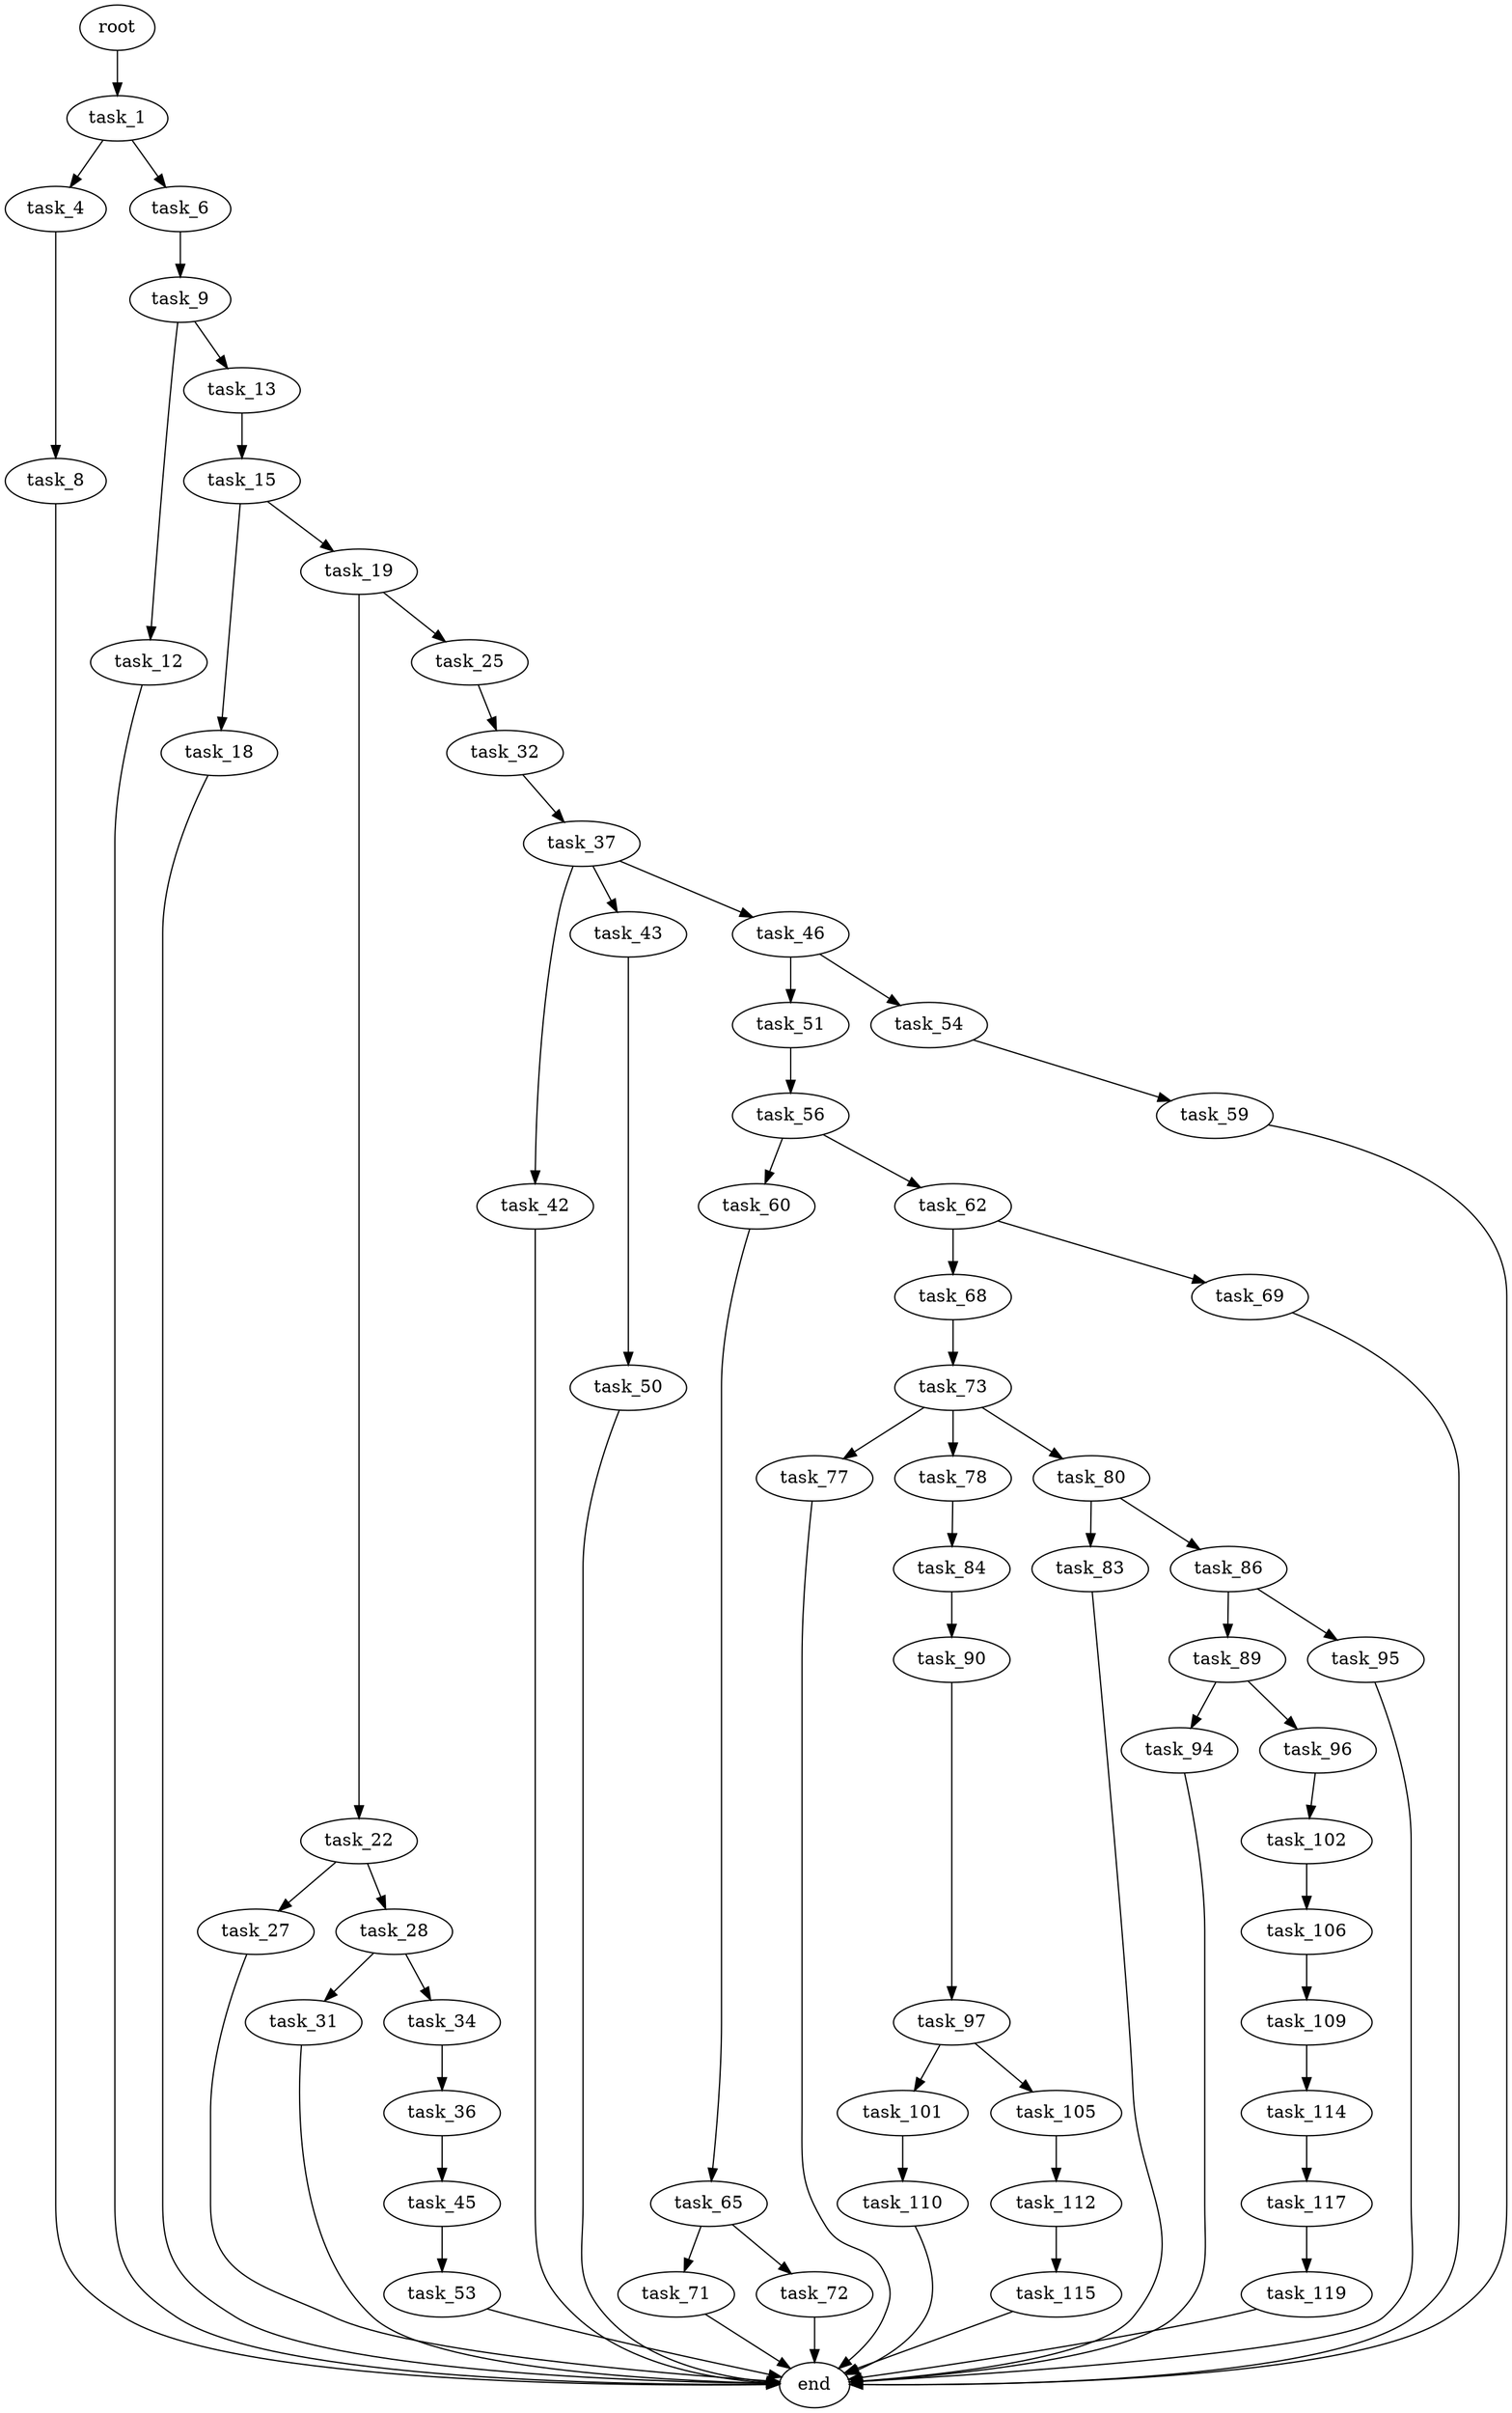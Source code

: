 digraph G {
  root [size="0.000000"];
  task_1 [size="28991029248.000000"];
  task_4 [size="1003771354.000000"];
  task_6 [size="1073741824000.000000"];
  task_8 [size="368293445632.000000"];
  task_9 [size="549755813888.000000"];
  task_12 [size="368293445632.000000"];
  task_13 [size="1073741824000.000000"];
  task_15 [size="4513129912.000000"];
  task_18 [size="69944667188.000000"];
  task_19 [size="2441524484.000000"];
  task_22 [size="356979773335.000000"];
  task_25 [size="8589934592.000000"];
  task_27 [size="104985607485.000000"];
  task_28 [size="68719476736.000000"];
  task_31 [size="386778367481.000000"];
  task_32 [size="15725720749.000000"];
  task_34 [size="366526964562.000000"];
  task_36 [size="10995147441.000000"];
  task_37 [size="68719476736.000000"];
  task_42 [size="10456327095.000000"];
  task_43 [size="28991029248.000000"];
  task_45 [size="68719476736.000000"];
  task_46 [size="782757789696.000000"];
  task_50 [size="16624092867.000000"];
  task_51 [size="33508829282.000000"];
  task_53 [size="112756679144.000000"];
  task_54 [size="100528813151.000000"];
  task_56 [size="19116204188.000000"];
  task_59 [size="28991029248.000000"];
  task_60 [size="408892776575.000000"];
  task_62 [size="1073741824000.000000"];
  task_65 [size="1768500667.000000"];
  task_68 [size="1073741824000.000000"];
  task_69 [size="231928233984.000000"];
  task_71 [size="13294235076.000000"];
  task_72 [size="9928964138.000000"];
  task_73 [size="1073741824000.000000"];
  task_77 [size="134217728000.000000"];
  task_78 [size="368293445632.000000"];
  task_80 [size="16203418203.000000"];
  task_83 [size="2221629353.000000"];
  task_84 [size="14227415210.000000"];
  task_86 [size="8589934592.000000"];
  task_89 [size="12967556250.000000"];
  task_90 [size="231928233984.000000"];
  task_94 [size="28991029248.000000"];
  task_95 [size="5106807714.000000"];
  task_96 [size="1404826929.000000"];
  task_97 [size="3765649711.000000"];
  task_101 [size="25876788314.000000"];
  task_102 [size="28991029248.000000"];
  task_105 [size="28991029248.000000"];
  task_106 [size="30739778153.000000"];
  task_109 [size="19800681541.000000"];
  task_110 [size="383555651609.000000"];
  task_112 [size="1073741824000.000000"];
  task_114 [size="368293445632.000000"];
  task_115 [size="238444623952.000000"];
  task_117 [size="46795382944.000000"];
  task_119 [size="36441103917.000000"];
  end [size="0.000000"];

  root -> task_1 [size="1.000000"];
  task_1 -> task_4 [size="75497472.000000"];
  task_1 -> task_6 [size="75497472.000000"];
  task_4 -> task_8 [size="33554432.000000"];
  task_6 -> task_9 [size="838860800.000000"];
  task_8 -> end [size="1.000000"];
  task_9 -> task_12 [size="536870912.000000"];
  task_9 -> task_13 [size="536870912.000000"];
  task_12 -> end [size="1.000000"];
  task_13 -> task_15 [size="838860800.000000"];
  task_15 -> task_18 [size="209715200.000000"];
  task_15 -> task_19 [size="209715200.000000"];
  task_18 -> end [size="1.000000"];
  task_19 -> task_22 [size="209715200.000000"];
  task_19 -> task_25 [size="209715200.000000"];
  task_22 -> task_27 [size="301989888.000000"];
  task_22 -> task_28 [size="301989888.000000"];
  task_25 -> task_32 [size="33554432.000000"];
  task_27 -> end [size="1.000000"];
  task_28 -> task_31 [size="134217728.000000"];
  task_28 -> task_34 [size="134217728.000000"];
  task_31 -> end [size="1.000000"];
  task_32 -> task_37 [size="679477248.000000"];
  task_34 -> task_36 [size="301989888.000000"];
  task_36 -> task_45 [size="209715200.000000"];
  task_37 -> task_42 [size="134217728.000000"];
  task_37 -> task_43 [size="134217728.000000"];
  task_37 -> task_46 [size="134217728.000000"];
  task_42 -> end [size="1.000000"];
  task_43 -> task_50 [size="75497472.000000"];
  task_45 -> task_53 [size="134217728.000000"];
  task_46 -> task_51 [size="679477248.000000"];
  task_46 -> task_54 [size="679477248.000000"];
  task_50 -> end [size="1.000000"];
  task_51 -> task_56 [size="838860800.000000"];
  task_53 -> end [size="1.000000"];
  task_54 -> task_59 [size="75497472.000000"];
  task_56 -> task_60 [size="301989888.000000"];
  task_56 -> task_62 [size="301989888.000000"];
  task_59 -> end [size="1.000000"];
  task_60 -> task_65 [size="411041792.000000"];
  task_62 -> task_68 [size="838860800.000000"];
  task_62 -> task_69 [size="838860800.000000"];
  task_65 -> task_71 [size="134217728.000000"];
  task_65 -> task_72 [size="134217728.000000"];
  task_68 -> task_73 [size="838860800.000000"];
  task_69 -> end [size="1.000000"];
  task_71 -> end [size="1.000000"];
  task_72 -> end [size="1.000000"];
  task_73 -> task_77 [size="838860800.000000"];
  task_73 -> task_78 [size="838860800.000000"];
  task_73 -> task_80 [size="838860800.000000"];
  task_77 -> end [size="1.000000"];
  task_78 -> task_84 [size="411041792.000000"];
  task_80 -> task_83 [size="301989888.000000"];
  task_80 -> task_86 [size="301989888.000000"];
  task_83 -> end [size="1.000000"];
  task_84 -> task_90 [size="536870912.000000"];
  task_86 -> task_89 [size="33554432.000000"];
  task_86 -> task_95 [size="33554432.000000"];
  task_89 -> task_94 [size="536870912.000000"];
  task_89 -> task_96 [size="536870912.000000"];
  task_90 -> task_97 [size="301989888.000000"];
  task_94 -> end [size="1.000000"];
  task_95 -> end [size="1.000000"];
  task_96 -> task_102 [size="33554432.000000"];
  task_97 -> task_101 [size="75497472.000000"];
  task_97 -> task_105 [size="75497472.000000"];
  task_101 -> task_110 [size="411041792.000000"];
  task_102 -> task_106 [size="75497472.000000"];
  task_105 -> task_112 [size="75497472.000000"];
  task_106 -> task_109 [size="33554432.000000"];
  task_109 -> task_114 [size="536870912.000000"];
  task_110 -> end [size="1.000000"];
  task_112 -> task_115 [size="838860800.000000"];
  task_114 -> task_117 [size="411041792.000000"];
  task_115 -> end [size="1.000000"];
  task_117 -> task_119 [size="134217728.000000"];
  task_119 -> end [size="1.000000"];
}
